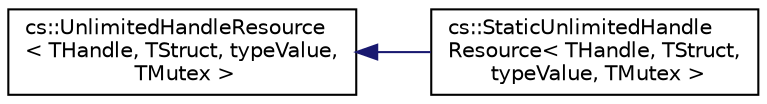 digraph "Graphical Class Hierarchy"
{
  edge [fontname="Helvetica",fontsize="10",labelfontname="Helvetica",labelfontsize="10"];
  node [fontname="Helvetica",fontsize="10",shape=record];
  rankdir="LR";
  Node1 [label="cs::UnlimitedHandleResource\l\< THandle, TStruct, typeValue,\l TMutex \>",height=0.2,width=0.4,color="black", fillcolor="white", style="filled",URL="$classcs_1_1UnlimitedHandleResource.html"];
  Node1 -> Node2 [dir="back",color="midnightblue",fontsize="10",style="solid",fontname="Helvetica"];
  Node2 [label="cs::StaticUnlimitedHandle\lResource\< THandle, TStruct,\l typeValue, TMutex \>",height=0.2,width=0.4,color="black", fillcolor="white", style="filled",URL="$classcs_1_1StaticUnlimitedHandleResource.html"];
}
